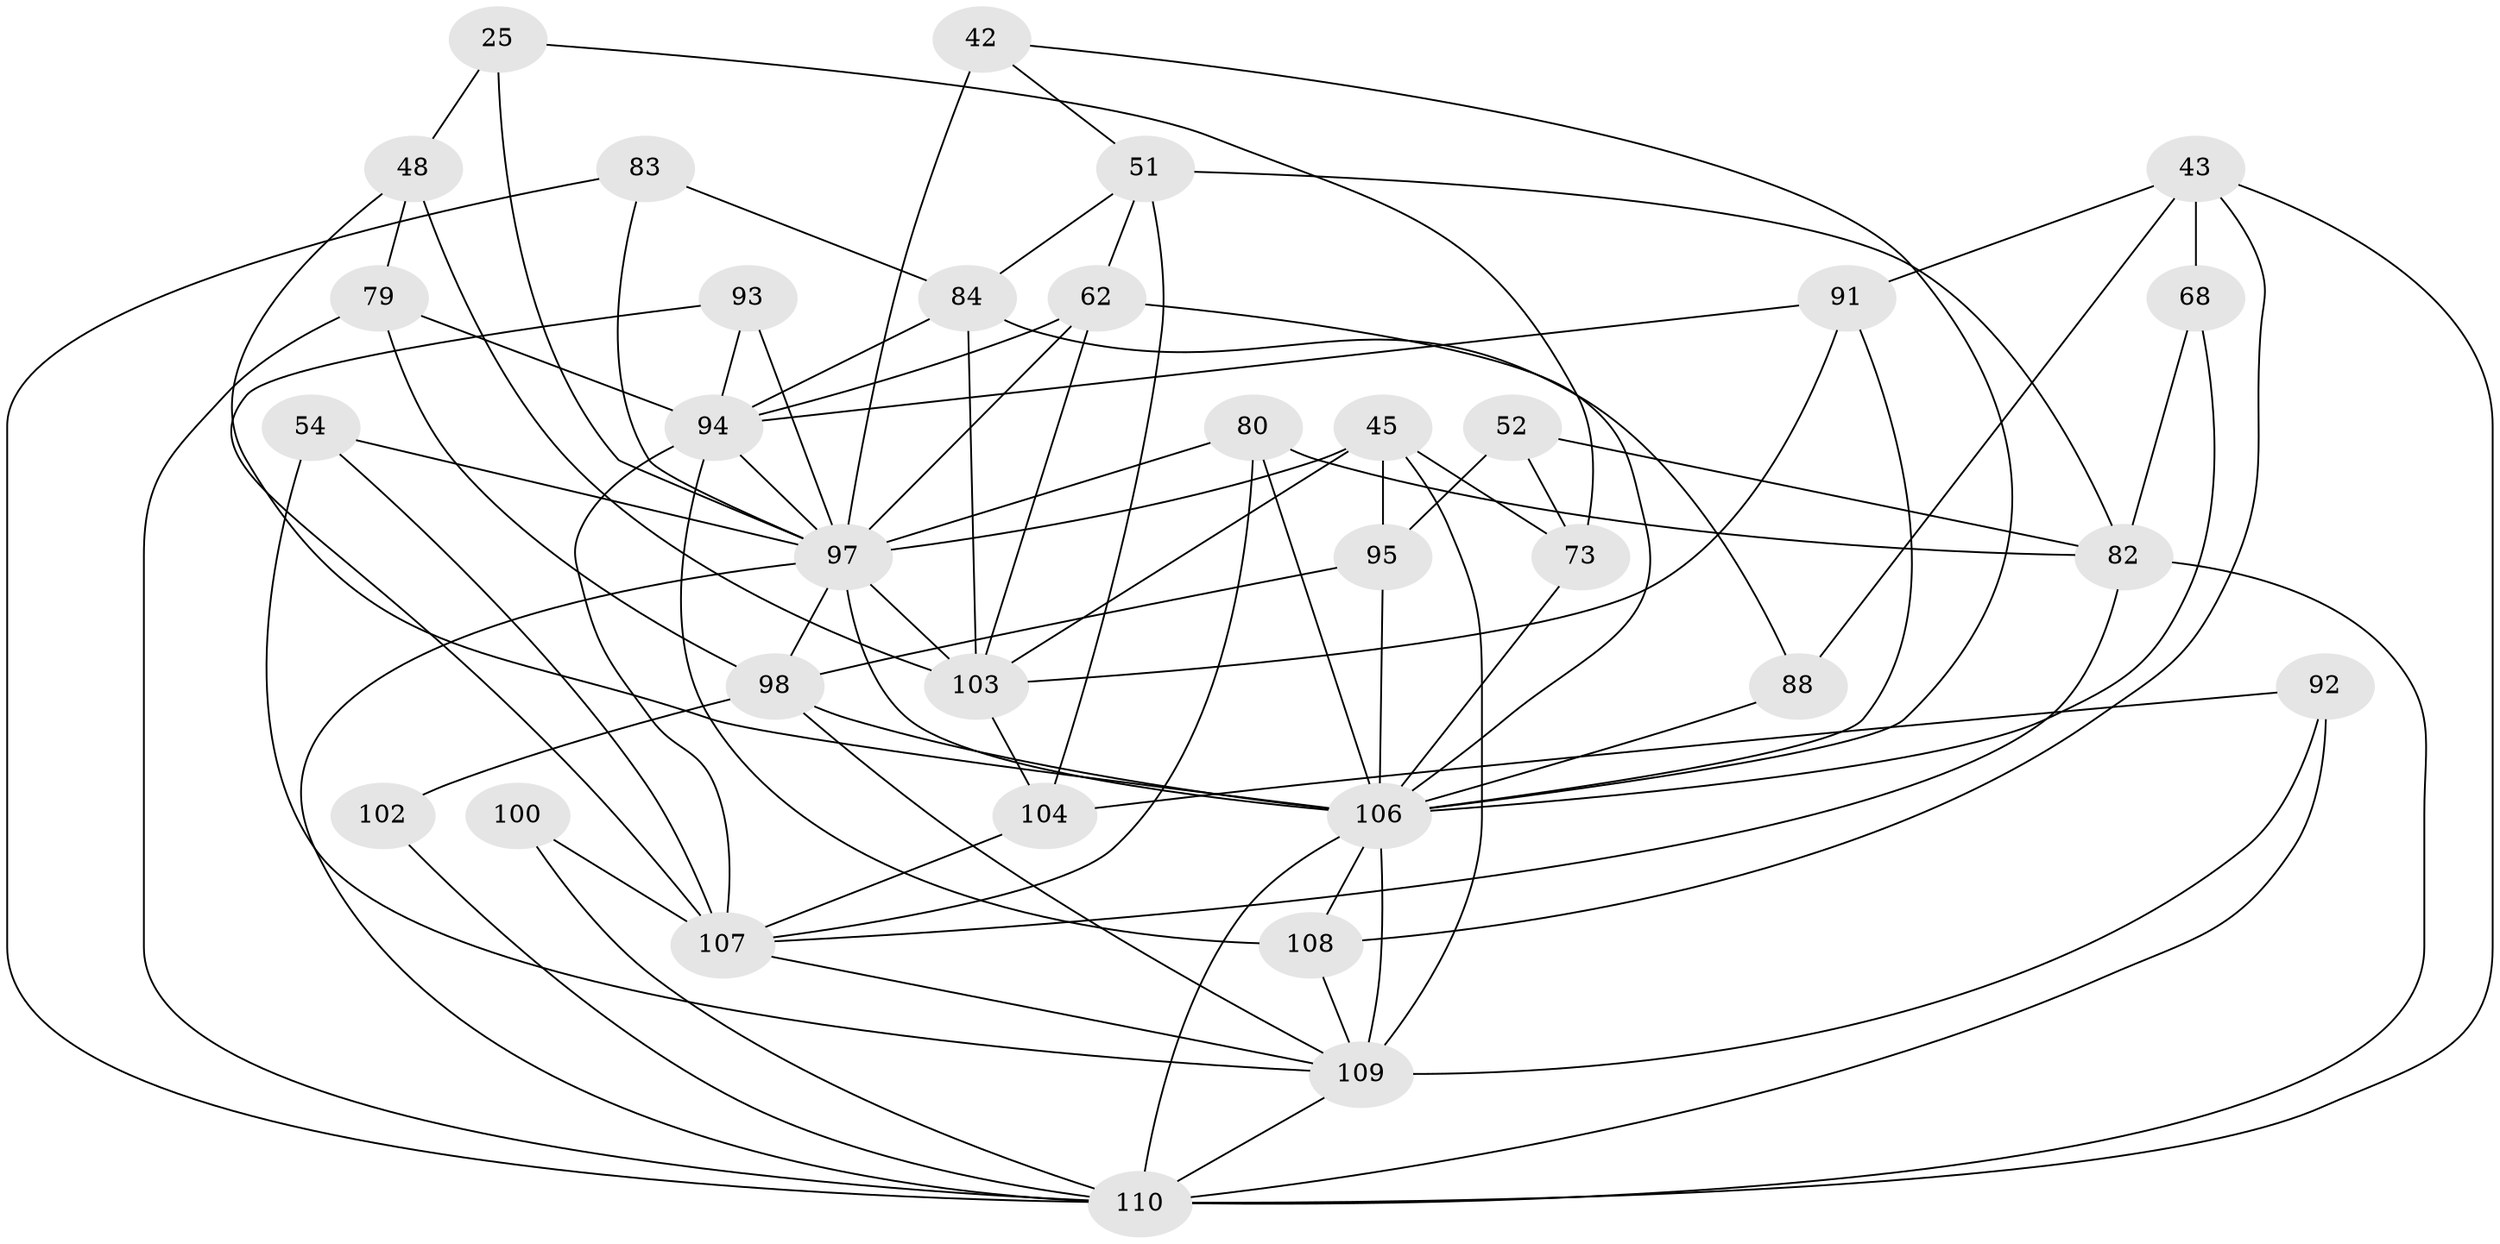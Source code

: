 // original degree distribution, {4: 1.0}
// Generated by graph-tools (version 1.1) at 2025/03/03/04/25 22:03:48]
// undirected, 33 vertices, 84 edges
graph export_dot {
graph [start="1"]
  node [color=gray90,style=filled];
  25;
  42;
  43 [super="+22"];
  45 [super="+17"];
  48 [super="+11"];
  51 [super="+36"];
  52;
  54;
  62 [super="+56+16"];
  68;
  73 [super="+37"];
  79 [super="+67"];
  80 [super="+53"];
  82 [super="+6+76"];
  83;
  84 [super="+15"];
  88 [super="+77"];
  91 [super="+75+69"];
  92;
  93;
  94 [super="+64"];
  95 [super="+58"];
  97 [super="+33+78+74"];
  98 [super="+87+57"];
  100;
  102;
  103 [super="+71+85"];
  104 [super="+49"];
  106 [super="+41+66+65+101"];
  107 [super="+12+32+81"];
  108 [super="+60"];
  109 [super="+18+86"];
  110 [super="+96+47+46+105"];
  25 -- 48 [weight=2];
  25 -- 73;
  25 -- 97;
  42 -- 51;
  42 -- 106;
  42 -- 97 [weight=2];
  43 -- 68 [weight=2];
  43 -- 110;
  43 -- 88;
  43 -- 108;
  43 -- 91;
  45 -- 109 [weight=2];
  45 -- 73;
  45 -- 95;
  45 -- 103;
  45 -- 97;
  48 -- 79;
  48 -- 106 [weight=2];
  48 -- 103;
  51 -- 104 [weight=2];
  51 -- 84;
  51 -- 62;
  51 -- 82;
  52 -- 73 [weight=2];
  52 -- 95;
  52 -- 82;
  54 -- 109;
  54 -- 107 [weight=2];
  54 -- 97;
  62 -- 94 [weight=2];
  62 -- 103;
  62 -- 106 [weight=3];
  62 -- 97;
  68 -- 82;
  68 -- 106;
  73 -- 106 [weight=2];
  79 -- 110 [weight=2];
  79 -- 98 [weight=3];
  79 -- 94 [weight=4];
  80 -- 82 [weight=2];
  80 -- 107;
  80 -- 97 [weight=2];
  80 -- 106;
  82 -- 110 [weight=2];
  82 -- 107;
  83 -- 84;
  83 -- 110;
  83 -- 97 [weight=2];
  84 -- 88 [weight=2];
  84 -- 103;
  84 -- 94;
  88 -- 106 [weight=3];
  91 -- 106 [weight=4];
  91 -- 103 [weight=3];
  91 -- 94 [weight=4];
  92 -- 104 [weight=2];
  92 -- 109;
  92 -- 110;
  93 -- 107;
  93 -- 97 [weight=2];
  93 -- 94;
  94 -- 97 [weight=3];
  94 -- 107 [weight=2];
  94 -- 108;
  95 -- 98;
  95 -- 106 [weight=3];
  97 -- 110 [weight=2];
  97 -- 103 [weight=2];
  97 -- 98;
  97 -- 106 [weight=2];
  98 -- 109;
  98 -- 106 [weight=3];
  98 -- 102 [weight=3];
  100 -- 110;
  100 -- 107 [weight=3];
  102 -- 110;
  103 -- 104;
  104 -- 107;
  106 -- 108 [weight=3];
  106 -- 110 [weight=6];
  106 -- 109 [weight=2];
  107 -- 109;
  108 -- 109;
  109 -- 110;
}
